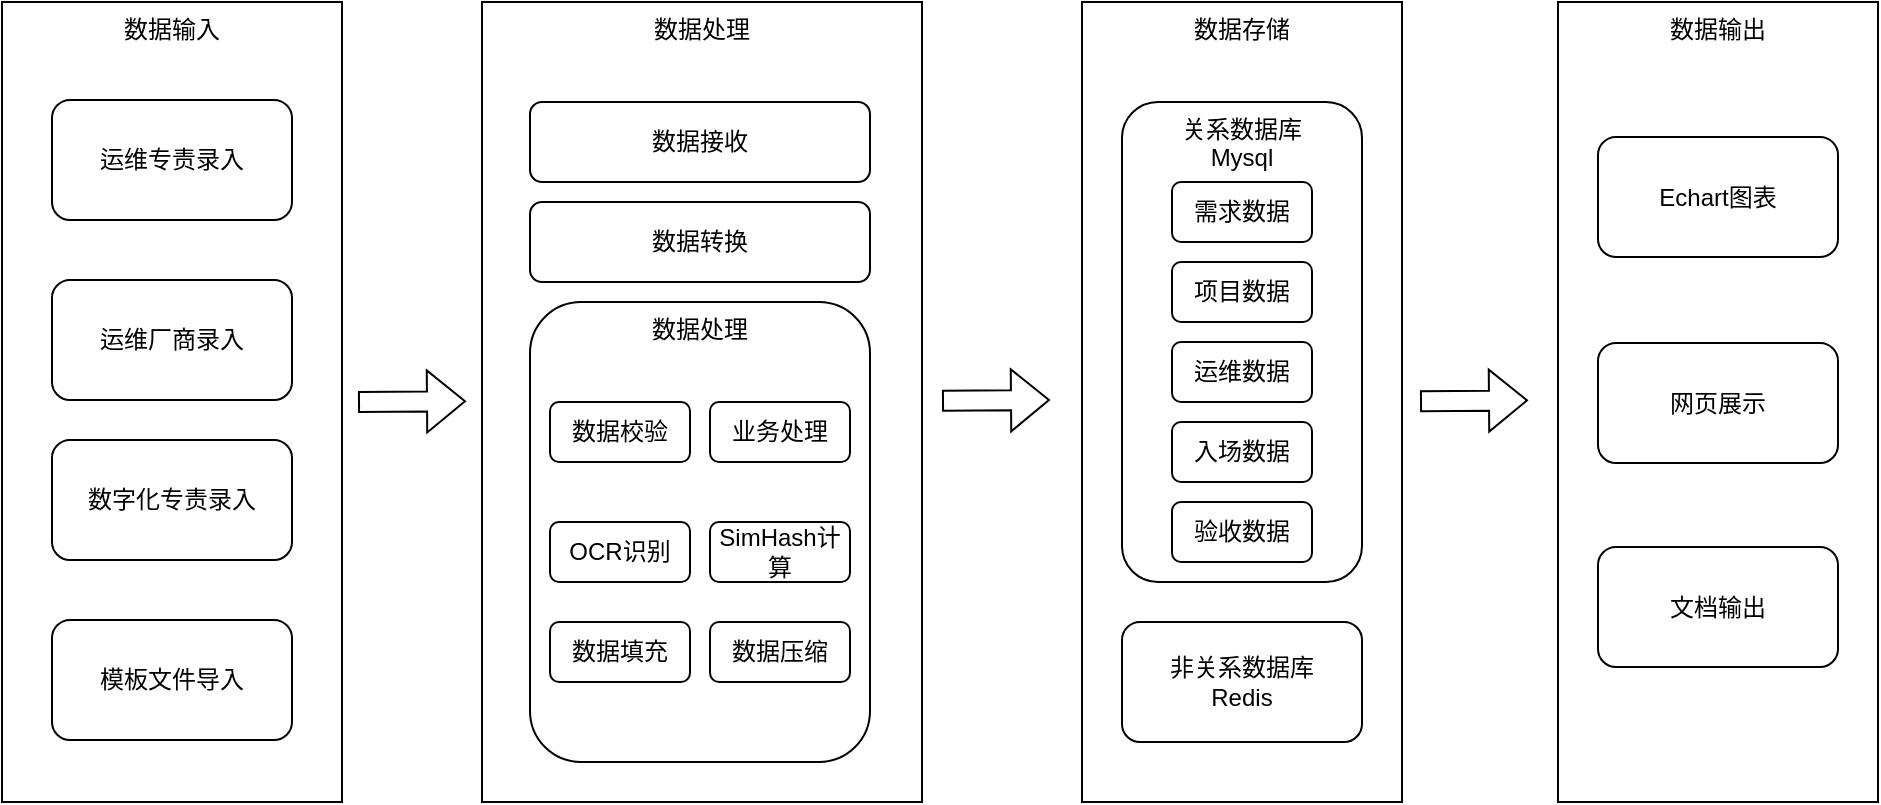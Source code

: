 <mxfile version="21.7.1" type="github">
  <diagram name="第 1 页" id="SOof2jckrEmZIlQwF5F4">
    <mxGraphModel dx="2167" dy="1158" grid="1" gridSize="10" guides="1" tooltips="1" connect="1" arrows="1" fold="1" page="1" pageScale="1" pageWidth="1920" pageHeight="1200" math="0" shadow="0">
      <root>
        <mxCell id="0" />
        <mxCell id="1" parent="0" />
        <mxCell id="F_tOMsYDwcDX236YXaVL-4" value="数据输入" style="rounded=0;whiteSpace=wrap;html=1;verticalAlign=top;" vertex="1" parent="1">
          <mxGeometry x="450" y="200" width="170" height="400" as="geometry" />
        </mxCell>
        <mxCell id="F_tOMsYDwcDX236YXaVL-1" value="运维专责录入" style="rounded=1;whiteSpace=wrap;html=1;" vertex="1" parent="1">
          <mxGeometry x="475" y="249" width="120" height="60" as="geometry" />
        </mxCell>
        <mxCell id="F_tOMsYDwcDX236YXaVL-2" value="模板文件导入" style="rounded=1;whiteSpace=wrap;html=1;" vertex="1" parent="1">
          <mxGeometry x="475" y="509" width="120" height="60" as="geometry" />
        </mxCell>
        <mxCell id="F_tOMsYDwcDX236YXaVL-5" value="数据处理" style="rounded=0;whiteSpace=wrap;html=1;verticalAlign=top;" vertex="1" parent="1">
          <mxGeometry x="690" y="200" width="220" height="400" as="geometry" />
        </mxCell>
        <mxCell id="F_tOMsYDwcDX236YXaVL-6" value="数据存储" style="rounded=0;whiteSpace=wrap;html=1;verticalAlign=top;" vertex="1" parent="1">
          <mxGeometry x="990" y="200" width="160" height="400" as="geometry" />
        </mxCell>
        <mxCell id="F_tOMsYDwcDX236YXaVL-7" value="关系数据库&lt;br&gt;Mysql" style="rounded=1;whiteSpace=wrap;html=1;verticalAlign=top;" vertex="1" parent="1">
          <mxGeometry x="1010" y="250" width="120" height="240" as="geometry" />
        </mxCell>
        <mxCell id="F_tOMsYDwcDX236YXaVL-8" value="非关系数据库&lt;br&gt;Redis" style="rounded=1;whiteSpace=wrap;html=1;" vertex="1" parent="1">
          <mxGeometry x="1010" y="510" width="120" height="60" as="geometry" />
        </mxCell>
        <mxCell id="F_tOMsYDwcDX236YXaVL-9" value="数据接收" style="rounded=1;whiteSpace=wrap;html=1;" vertex="1" parent="1">
          <mxGeometry x="714" y="250" width="170" height="40" as="geometry" />
        </mxCell>
        <mxCell id="F_tOMsYDwcDX236YXaVL-10" value="数据转换" style="rounded=1;whiteSpace=wrap;html=1;verticalAlign=middle;" vertex="1" parent="1">
          <mxGeometry x="714" y="300" width="170" height="40" as="geometry" />
        </mxCell>
        <mxCell id="F_tOMsYDwcDX236YXaVL-11" value="数据处理" style="rounded=1;whiteSpace=wrap;html=1;verticalAlign=top;" vertex="1" parent="1">
          <mxGeometry x="714" y="350" width="170" height="230" as="geometry" />
        </mxCell>
        <mxCell id="F_tOMsYDwcDX236YXaVL-12" value="" style="shape=flexArrow;endArrow=classic;html=1;rounded=0;entryX=0;entryY=0.5;entryDx=0;entryDy=0;" edge="1" parent="1">
          <mxGeometry width="50" height="50" relative="1" as="geometry">
            <mxPoint x="628" y="400" as="sourcePoint" />
            <mxPoint x="682" y="399.58" as="targetPoint" />
          </mxGeometry>
        </mxCell>
        <mxCell id="F_tOMsYDwcDX236YXaVL-14" value="数据输出" style="rounded=0;whiteSpace=wrap;html=1;verticalAlign=top;" vertex="1" parent="1">
          <mxGeometry x="1228" y="200" width="160" height="400" as="geometry" />
        </mxCell>
        <mxCell id="F_tOMsYDwcDX236YXaVL-15" value="Echart图表" style="rounded=1;whiteSpace=wrap;html=1;" vertex="1" parent="1">
          <mxGeometry x="1248" y="267.5" width="120" height="60" as="geometry" />
        </mxCell>
        <mxCell id="F_tOMsYDwcDX236YXaVL-16" value="网页展示" style="rounded=1;whiteSpace=wrap;html=1;" vertex="1" parent="1">
          <mxGeometry x="1248" y="370.5" width="120" height="60" as="geometry" />
        </mxCell>
        <mxCell id="F_tOMsYDwcDX236YXaVL-17" value="文档输出" style="rounded=1;whiteSpace=wrap;html=1;" vertex="1" parent="1">
          <mxGeometry x="1248" y="472.5" width="120" height="60" as="geometry" />
        </mxCell>
        <mxCell id="F_tOMsYDwcDX236YXaVL-20" value="运维厂商录入" style="rounded=1;whiteSpace=wrap;html=1;" vertex="1" parent="1">
          <mxGeometry x="475" y="339" width="120" height="60" as="geometry" />
        </mxCell>
        <mxCell id="F_tOMsYDwcDX236YXaVL-21" value="数字化专责录入" style="rounded=1;whiteSpace=wrap;html=1;" vertex="1" parent="1">
          <mxGeometry x="475" y="419" width="120" height="60" as="geometry" />
        </mxCell>
        <mxCell id="F_tOMsYDwcDX236YXaVL-24" value="需求数据" style="rounded=1;whiteSpace=wrap;html=1;" vertex="1" parent="1">
          <mxGeometry x="1035" y="290" width="70" height="30" as="geometry" />
        </mxCell>
        <mxCell id="F_tOMsYDwcDX236YXaVL-25" value="项目数据" style="rounded=1;whiteSpace=wrap;html=1;" vertex="1" parent="1">
          <mxGeometry x="1035" y="330" width="70" height="30" as="geometry" />
        </mxCell>
        <mxCell id="F_tOMsYDwcDX236YXaVL-26" value="运维数据" style="rounded=1;whiteSpace=wrap;html=1;" vertex="1" parent="1">
          <mxGeometry x="1035" y="370" width="70" height="30" as="geometry" />
        </mxCell>
        <mxCell id="F_tOMsYDwcDX236YXaVL-27" value="验收数据" style="rounded=1;whiteSpace=wrap;html=1;" vertex="1" parent="1">
          <mxGeometry x="1035" y="450" width="70" height="30" as="geometry" />
        </mxCell>
        <mxCell id="F_tOMsYDwcDX236YXaVL-28" value="入场数据" style="rounded=1;whiteSpace=wrap;html=1;" vertex="1" parent="1">
          <mxGeometry x="1035" y="410" width="70" height="30" as="geometry" />
        </mxCell>
        <mxCell id="F_tOMsYDwcDX236YXaVL-32" value="OCR识别" style="rounded=1;whiteSpace=wrap;html=1;" vertex="1" parent="1">
          <mxGeometry x="724" y="460" width="70" height="30" as="geometry" />
        </mxCell>
        <mxCell id="F_tOMsYDwcDX236YXaVL-33" value="SimHash计算" style="rounded=1;whiteSpace=wrap;html=1;" vertex="1" parent="1">
          <mxGeometry x="804" y="460" width="70" height="30" as="geometry" />
        </mxCell>
        <mxCell id="F_tOMsYDwcDX236YXaVL-35" value="数据校验" style="rounded=1;whiteSpace=wrap;html=1;" vertex="1" parent="1">
          <mxGeometry x="724" y="400" width="70" height="30" as="geometry" />
        </mxCell>
        <mxCell id="F_tOMsYDwcDX236YXaVL-36" value="业务处理" style="rounded=1;whiteSpace=wrap;html=1;" vertex="1" parent="1">
          <mxGeometry x="804" y="400" width="70" height="30" as="geometry" />
        </mxCell>
        <mxCell id="F_tOMsYDwcDX236YXaVL-38" value="数据压缩" style="rounded=1;whiteSpace=wrap;html=1;" vertex="1" parent="1">
          <mxGeometry x="804" y="510" width="70" height="30" as="geometry" />
        </mxCell>
        <mxCell id="F_tOMsYDwcDX236YXaVL-39" value="数据填充" style="rounded=1;whiteSpace=wrap;html=1;" vertex="1" parent="1">
          <mxGeometry x="724" y="510" width="70" height="30" as="geometry" />
        </mxCell>
        <mxCell id="F_tOMsYDwcDX236YXaVL-42" value="" style="shape=flexArrow;endArrow=classic;html=1;rounded=0;entryX=0;entryY=0.5;entryDx=0;entryDy=0;" edge="1" parent="1">
          <mxGeometry width="50" height="50" relative="1" as="geometry">
            <mxPoint x="920" y="399.42" as="sourcePoint" />
            <mxPoint x="974" y="399" as="targetPoint" />
          </mxGeometry>
        </mxCell>
        <mxCell id="F_tOMsYDwcDX236YXaVL-43" value="" style="shape=flexArrow;endArrow=classic;html=1;rounded=0;entryX=0;entryY=0.5;entryDx=0;entryDy=0;" edge="1" parent="1">
          <mxGeometry width="50" height="50" relative="1" as="geometry">
            <mxPoint x="1159" y="399.59" as="sourcePoint" />
            <mxPoint x="1213" y="399.17" as="targetPoint" />
          </mxGeometry>
        </mxCell>
      </root>
    </mxGraphModel>
  </diagram>
</mxfile>
